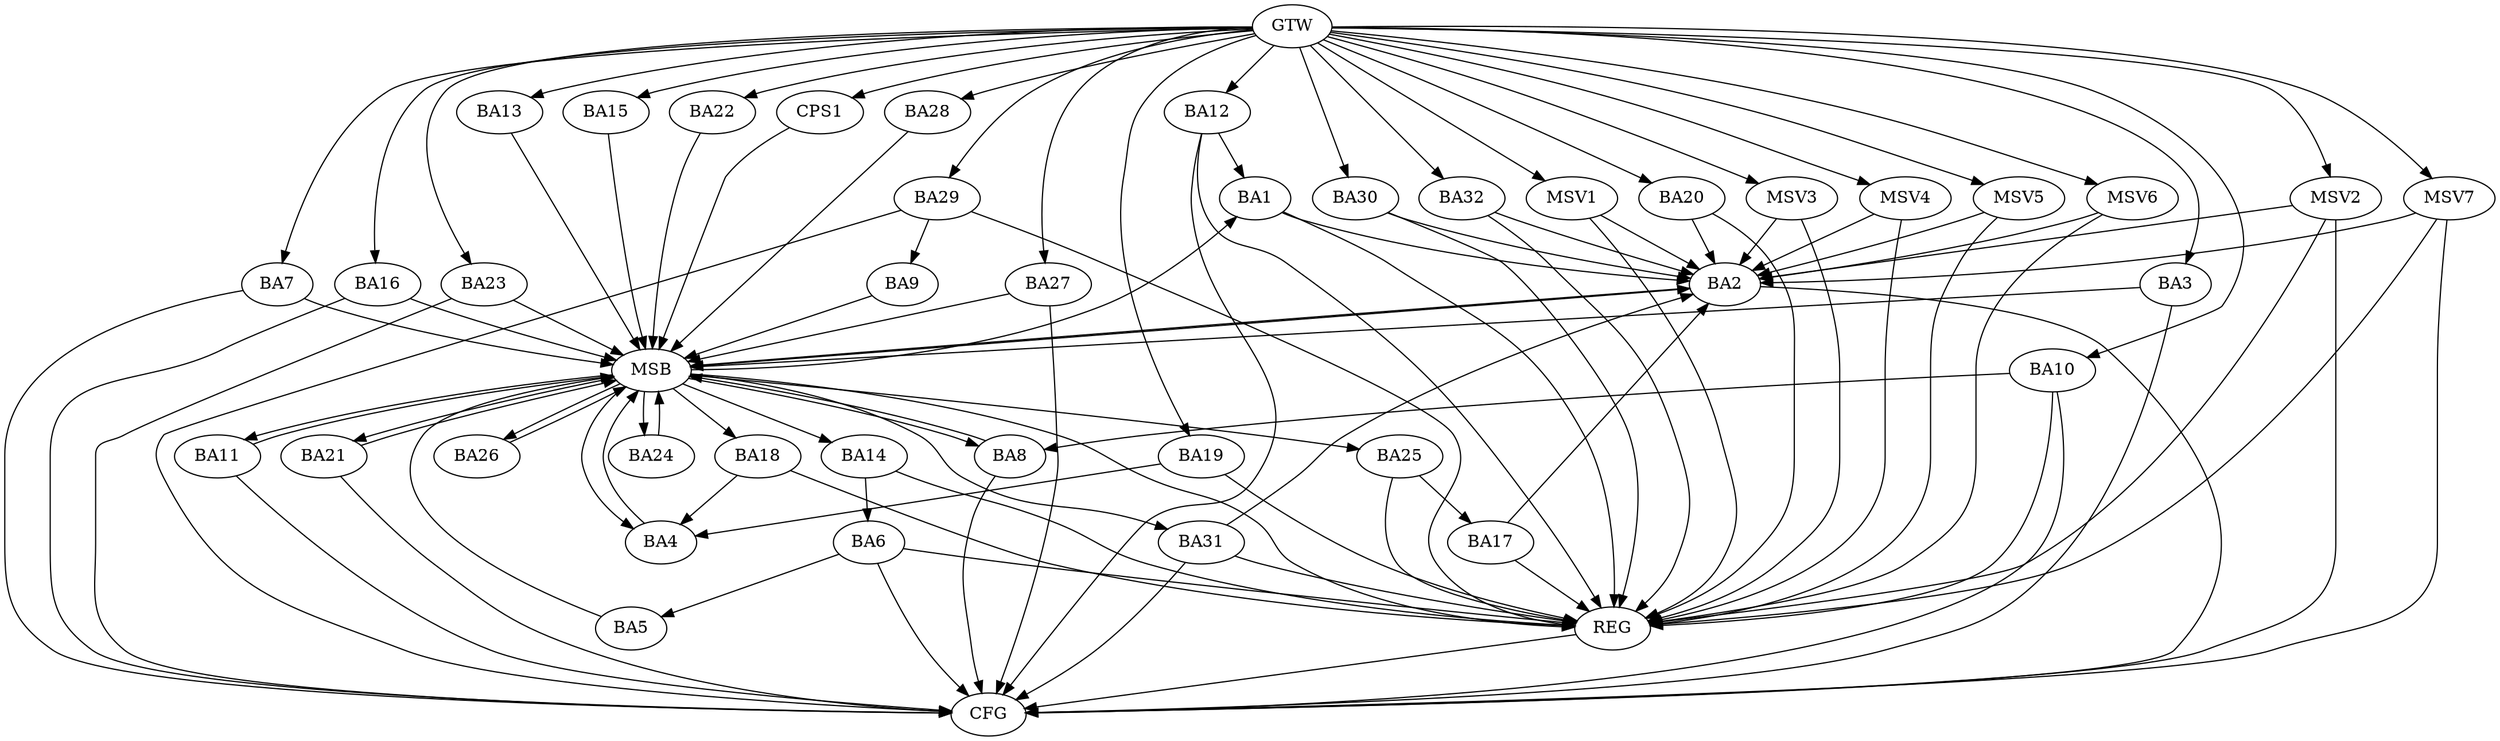 strict digraph G {
  BA1 [ label="BA1" ];
  BA2 [ label="BA2" ];
  BA3 [ label="BA3" ];
  BA4 [ label="BA4" ];
  BA5 [ label="BA5" ];
  BA6 [ label="BA6" ];
  BA7 [ label="BA7" ];
  BA8 [ label="BA8" ];
  BA9 [ label="BA9" ];
  BA10 [ label="BA10" ];
  BA11 [ label="BA11" ];
  BA12 [ label="BA12" ];
  BA13 [ label="BA13" ];
  BA14 [ label="BA14" ];
  BA15 [ label="BA15" ];
  BA16 [ label="BA16" ];
  BA17 [ label="BA17" ];
  BA18 [ label="BA18" ];
  BA19 [ label="BA19" ];
  BA20 [ label="BA20" ];
  BA21 [ label="BA21" ];
  BA22 [ label="BA22" ];
  BA23 [ label="BA23" ];
  BA24 [ label="BA24" ];
  BA25 [ label="BA25" ];
  BA26 [ label="BA26" ];
  BA27 [ label="BA27" ];
  BA28 [ label="BA28" ];
  BA29 [ label="BA29" ];
  BA30 [ label="BA30" ];
  BA31 [ label="BA31" ];
  BA32 [ label="BA32" ];
  CPS1 [ label="CPS1" ];
  GTW [ label="GTW" ];
  REG [ label="REG" ];
  MSB [ label="MSB" ];
  CFG [ label="CFG" ];
  MSV1 [ label="MSV1" ];
  MSV2 [ label="MSV2" ];
  MSV3 [ label="MSV3" ];
  MSV4 [ label="MSV4" ];
  MSV5 [ label="MSV5" ];
  MSV6 [ label="MSV6" ];
  MSV7 [ label="MSV7" ];
  BA1 -> BA2;
  BA6 -> BA5;
  BA10 -> BA8;
  BA12 -> BA1;
  BA14 -> BA6;
  BA17 -> BA2;
  BA18 -> BA4;
  BA19 -> BA4;
  BA20 -> BA2;
  BA25 -> BA17;
  BA29 -> BA9;
  BA30 -> BA2;
  BA31 -> BA2;
  BA32 -> BA2;
  GTW -> BA3;
  GTW -> BA7;
  GTW -> BA10;
  GTW -> BA12;
  GTW -> BA13;
  GTW -> BA15;
  GTW -> BA16;
  GTW -> BA19;
  GTW -> BA20;
  GTW -> BA22;
  GTW -> BA23;
  GTW -> BA27;
  GTW -> BA28;
  GTW -> BA29;
  GTW -> BA30;
  GTW -> BA32;
  GTW -> CPS1;
  BA1 -> REG;
  BA6 -> REG;
  BA10 -> REG;
  BA12 -> REG;
  BA14 -> REG;
  BA17 -> REG;
  BA18 -> REG;
  BA19 -> REG;
  BA20 -> REG;
  BA25 -> REG;
  BA29 -> REG;
  BA30 -> REG;
  BA31 -> REG;
  BA32 -> REG;
  BA2 -> MSB;
  MSB -> BA1;
  MSB -> REG;
  BA3 -> MSB;
  MSB -> BA2;
  BA4 -> MSB;
  BA5 -> MSB;
  MSB -> BA4;
  BA7 -> MSB;
  BA8 -> MSB;
  BA9 -> MSB;
  BA11 -> MSB;
  BA13 -> MSB;
  MSB -> BA8;
  BA15 -> MSB;
  BA16 -> MSB;
  BA21 -> MSB;
  MSB -> BA18;
  BA22 -> MSB;
  BA23 -> MSB;
  MSB -> BA14;
  BA24 -> MSB;
  BA26 -> MSB;
  BA27 -> MSB;
  BA28 -> MSB;
  CPS1 -> MSB;
  MSB -> BA31;
  MSB -> BA26;
  MSB -> BA25;
  MSB -> BA24;
  MSB -> BA21;
  MSB -> BA11;
  BA23 -> CFG;
  BA7 -> CFG;
  BA8 -> CFG;
  BA2 -> CFG;
  BA27 -> CFG;
  BA31 -> CFG;
  BA6 -> CFG;
  BA21 -> CFG;
  BA10 -> CFG;
  BA16 -> CFG;
  BA3 -> CFG;
  BA29 -> CFG;
  BA11 -> CFG;
  BA12 -> CFG;
  REG -> CFG;
  MSV1 -> BA2;
  MSV2 -> BA2;
  MSV3 -> BA2;
  MSV4 -> BA2;
  MSV5 -> BA2;
  MSV6 -> BA2;
  GTW -> MSV1;
  MSV1 -> REG;
  GTW -> MSV2;
  MSV2 -> REG;
  MSV2 -> CFG;
  GTW -> MSV3;
  MSV3 -> REG;
  GTW -> MSV4;
  MSV4 -> REG;
  GTW -> MSV5;
  MSV5 -> REG;
  GTW -> MSV6;
  MSV6 -> REG;
  MSV7 -> BA2;
  GTW -> MSV7;
  MSV7 -> REG;
  MSV7 -> CFG;
}
